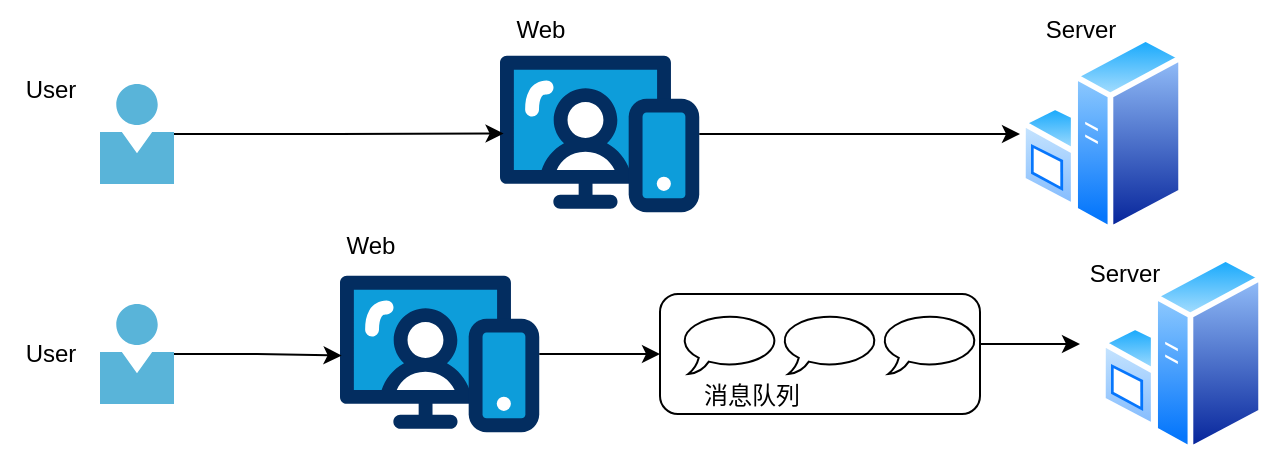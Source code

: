 <mxfile version="26.0.14">
  <diagram name="第 1 页" id="G1BfPoWI4JrDpHa8mWjd">
    <mxGraphModel dx="636" dy="420" grid="1" gridSize="10" guides="1" tooltips="1" connect="1" arrows="1" fold="1" page="1" pageScale="1" pageWidth="827" pageHeight="1169" math="0" shadow="0">
      <root>
        <mxCell id="0" />
        <mxCell id="1" parent="0" />
        <mxCell id="dLHL3U_KZ0gCc7iix6O0-5" value="" style="image;sketch=0;aspect=fixed;html=1;points=[];align=center;fontSize=12;image=img/lib/mscae/Person.svg;" vertex="1" parent="1">
          <mxGeometry x="110" y="200" width="37" height="50" as="geometry" />
        </mxCell>
        <mxCell id="dLHL3U_KZ0gCc7iix6O0-8" value="" style="image;sketch=0;aspect=fixed;html=1;points=[];align=center;fontSize=12;image=img/lib/mscae/Person.svg;" vertex="1" parent="1">
          <mxGeometry x="110" y="310" width="37" height="50" as="geometry" />
        </mxCell>
        <mxCell id="dLHL3U_KZ0gCc7iix6O0-12" style="edgeStyle=orthogonalEdgeStyle;rounded=0;orthogonalLoop=1;jettySize=auto;html=1;" edge="1" parent="1" source="dLHL3U_KZ0gCc7iix6O0-9" target="dLHL3U_KZ0gCc7iix6O0-10">
          <mxGeometry relative="1" as="geometry" />
        </mxCell>
        <mxCell id="dLHL3U_KZ0gCc7iix6O0-9" value="" style="verticalLabelPosition=bottom;aspect=fixed;html=1;shape=mxgraph.salesforce.web;" vertex="1" parent="1">
          <mxGeometry x="310" y="185.65" width="99.62" height="78.7" as="geometry" />
        </mxCell>
        <mxCell id="dLHL3U_KZ0gCc7iix6O0-10" value="" style="image;aspect=fixed;perimeter=ellipsePerimeter;html=1;align=center;shadow=0;dashed=0;spacingTop=3;image=img/lib/active_directory/windows_server.svg;" vertex="1" parent="1">
          <mxGeometry x="570" y="175" width="82" height="100" as="geometry" />
        </mxCell>
        <mxCell id="dLHL3U_KZ0gCc7iix6O0-11" style="edgeStyle=orthogonalEdgeStyle;rounded=0;orthogonalLoop=1;jettySize=auto;html=1;entryX=0.018;entryY=0.497;entryDx=0;entryDy=0;entryPerimeter=0;" edge="1" parent="1" source="dLHL3U_KZ0gCc7iix6O0-5" target="dLHL3U_KZ0gCc7iix6O0-9">
          <mxGeometry relative="1" as="geometry" />
        </mxCell>
        <mxCell id="dLHL3U_KZ0gCc7iix6O0-13" value="User" style="text;html=1;align=center;verticalAlign=middle;resizable=0;points=[];autosize=1;strokeColor=none;fillColor=none;" vertex="1" parent="1">
          <mxGeometry x="60" y="188" width="50" height="30" as="geometry" />
        </mxCell>
        <mxCell id="dLHL3U_KZ0gCc7iix6O0-14" value="Web" style="text;html=1;align=center;verticalAlign=middle;resizable=0;points=[];autosize=1;strokeColor=none;fillColor=none;" vertex="1" parent="1">
          <mxGeometry x="305" y="158" width="50" height="30" as="geometry" />
        </mxCell>
        <mxCell id="dLHL3U_KZ0gCc7iix6O0-15" value="Server" style="text;html=1;align=center;verticalAlign=middle;resizable=0;points=[];autosize=1;strokeColor=none;fillColor=none;" vertex="1" parent="1">
          <mxGeometry x="570" y="158" width="60" height="30" as="geometry" />
        </mxCell>
        <mxCell id="dLHL3U_KZ0gCc7iix6O0-16" value="User" style="text;html=1;align=center;verticalAlign=middle;resizable=0;points=[];autosize=1;strokeColor=none;fillColor=none;" vertex="1" parent="1">
          <mxGeometry x="60" y="320" width="50" height="30" as="geometry" />
        </mxCell>
        <mxCell id="dLHL3U_KZ0gCc7iix6O0-26" style="edgeStyle=orthogonalEdgeStyle;rounded=0;orthogonalLoop=1;jettySize=auto;html=1;entryX=0;entryY=0.5;entryDx=0;entryDy=0;" edge="1" parent="1" source="dLHL3U_KZ0gCc7iix6O0-17" target="dLHL3U_KZ0gCc7iix6O0-19">
          <mxGeometry relative="1" as="geometry" />
        </mxCell>
        <mxCell id="dLHL3U_KZ0gCc7iix6O0-17" value="" style="verticalLabelPosition=bottom;aspect=fixed;html=1;shape=mxgraph.salesforce.web;" vertex="1" parent="1">
          <mxGeometry x="230" y="295.65" width="99.62" height="78.7" as="geometry" />
        </mxCell>
        <mxCell id="dLHL3U_KZ0gCc7iix6O0-18" style="edgeStyle=orthogonalEdgeStyle;rounded=0;orthogonalLoop=1;jettySize=auto;html=1;entryX=0.008;entryY=0.51;entryDx=0;entryDy=0;entryPerimeter=0;" edge="1" parent="1" source="dLHL3U_KZ0gCc7iix6O0-8" target="dLHL3U_KZ0gCc7iix6O0-17">
          <mxGeometry relative="1" as="geometry" />
        </mxCell>
        <mxCell id="dLHL3U_KZ0gCc7iix6O0-25" value="" style="group" vertex="1" connectable="0" parent="1">
          <mxGeometry x="390" y="305" width="160" height="66" as="geometry" />
        </mxCell>
        <mxCell id="dLHL3U_KZ0gCc7iix6O0-19" value="" style="rounded=1;whiteSpace=wrap;html=1;" vertex="1" parent="dLHL3U_KZ0gCc7iix6O0-25">
          <mxGeometry width="160" height="60" as="geometry" />
        </mxCell>
        <mxCell id="dLHL3U_KZ0gCc7iix6O0-20" value="" style="whiteSpace=wrap;html=1;shape=mxgraph.basic.oval_callout" vertex="1" parent="dLHL3U_KZ0gCc7iix6O0-25">
          <mxGeometry x="10" y="10" width="50" height="30" as="geometry" />
        </mxCell>
        <mxCell id="dLHL3U_KZ0gCc7iix6O0-21" value="" style="whiteSpace=wrap;html=1;shape=mxgraph.basic.oval_callout" vertex="1" parent="dLHL3U_KZ0gCc7iix6O0-25">
          <mxGeometry x="110" y="10" width="50" height="30" as="geometry" />
        </mxCell>
        <mxCell id="dLHL3U_KZ0gCc7iix6O0-22" value="" style="whiteSpace=wrap;html=1;shape=mxgraph.basic.oval_callout" vertex="1" parent="dLHL3U_KZ0gCc7iix6O0-25">
          <mxGeometry x="60" y="10" width="50" height="30" as="geometry" />
        </mxCell>
        <mxCell id="dLHL3U_KZ0gCc7iix6O0-23" value="消息队列" style="text;html=1;align=center;verticalAlign=middle;whiteSpace=wrap;rounded=0;" vertex="1" parent="dLHL3U_KZ0gCc7iix6O0-25">
          <mxGeometry x="16" y="36" width="60" height="30" as="geometry" />
        </mxCell>
        <mxCell id="dLHL3U_KZ0gCc7iix6O0-27" value="" style="image;aspect=fixed;perimeter=ellipsePerimeter;html=1;align=center;shadow=0;dashed=0;spacingTop=3;image=img/lib/active_directory/windows_server.svg;" vertex="1" parent="1">
          <mxGeometry x="610" y="285" width="82" height="100" as="geometry" />
        </mxCell>
        <mxCell id="dLHL3U_KZ0gCc7iix6O0-28" style="edgeStyle=orthogonalEdgeStyle;rounded=0;orthogonalLoop=1;jettySize=auto;html=1;" edge="1" parent="1" source="dLHL3U_KZ0gCc7iix6O0-21">
          <mxGeometry relative="1" as="geometry">
            <mxPoint x="600" y="330" as="targetPoint" />
          </mxGeometry>
        </mxCell>
        <mxCell id="dLHL3U_KZ0gCc7iix6O0-30" value="Server" style="text;html=1;align=center;verticalAlign=middle;resizable=0;points=[];autosize=1;strokeColor=none;fillColor=none;" vertex="1" parent="1">
          <mxGeometry x="592" y="280" width="60" height="30" as="geometry" />
        </mxCell>
        <mxCell id="dLHL3U_KZ0gCc7iix6O0-31" value="Web" style="text;html=1;align=center;verticalAlign=middle;resizable=0;points=[];autosize=1;strokeColor=none;fillColor=none;" vertex="1" parent="1">
          <mxGeometry x="220" y="265.65" width="50" height="30" as="geometry" />
        </mxCell>
      </root>
    </mxGraphModel>
  </diagram>
</mxfile>
